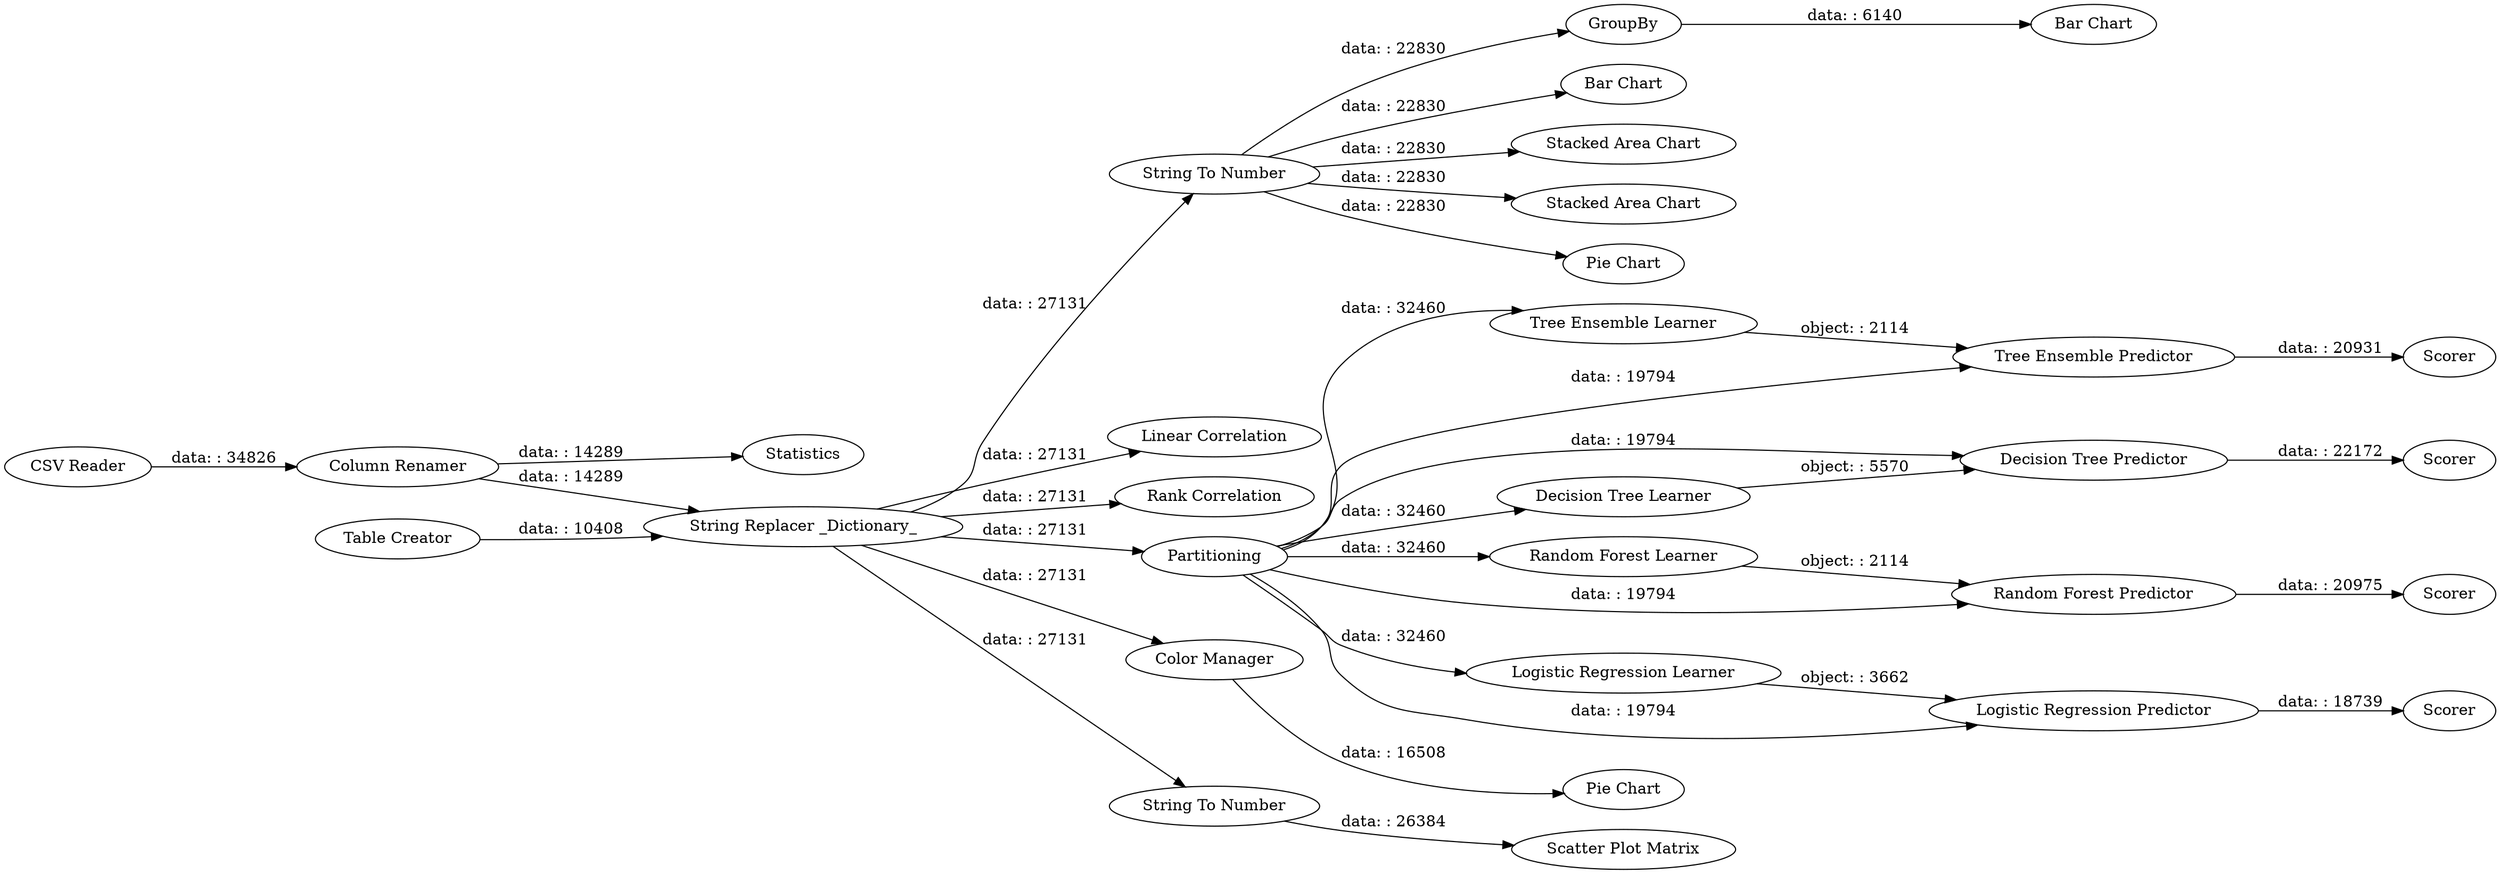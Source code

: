 digraph {
	"640952416434335778_42" [label="Bar Chart"]
	"640952416434335778_41" [label=GroupBy]
	"640952416434335778_9" [label="Logistic Regression Learner"]
	"640952416434335778_40" [label="Bar Chart"]
	"640952416434335778_4" [label="String Replacer _Dictionary_"]
	"640952416434335778_14" [label=Scorer]
	"640952416434335778_2" [label=Statistics]
	"640952416434335778_34" [label="String To Number"]
	"640952416434335778_39" [label="Stacked Area Chart"]
	"640952416434335778_13" [label="Decision Tree Learner"]
	"640952416434335778_26" [label="Linear Correlation"]
	"640952416434335778_6" [label="Random Forest Learner"]
	"640952416434335778_20" [label="Tree Ensemble Predictor"]
	"640952416434335778_38" [label="Rank Correlation"]
	"640952416434335778_19" [label="Tree Ensemble Learner"]
	"640952416434335778_33" [label="Stacked Area Chart"]
	"640952416434335778_21" [label=Scorer]
	"640952416434335778_30" [label="Scatter Plot Matrix"]
	"640952416434335778_24" [label="Column Renamer"]
	"640952416434335778_8" [label=Scorer]
	"640952416434335778_37" [label="Pie Chart"]
	"640952416434335778_3" [label="Table Creator"]
	"640952416434335778_35" [label="Pie Chart"]
	"640952416434335778_11" [label=Scorer]
	"640952416434335778_10" [label="Logistic Regression Predictor"]
	"640952416434335778_25" [label="CSV Reader"]
	"640952416434335778_7" [label=Partitioning]
	"640952416434335778_36" [label="Color Manager"]
	"640952416434335778_12" [label="Decision Tree Predictor"]
	"640952416434335778_29" [label="String To Number"]
	"640952416434335778_5" [label="Random Forest Predictor"]
	"640952416434335778_10" -> "640952416434335778_11" [label="data: : 18739"]
	"640952416434335778_4" -> "640952416434335778_29" [label="data: : 27131"]
	"640952416434335778_24" -> "640952416434335778_4" [label="data: : 14289"]
	"640952416434335778_7" -> "640952416434335778_10" [label="data: : 19794"]
	"640952416434335778_4" -> "640952416434335778_34" [label="data: : 27131"]
	"640952416434335778_4" -> "640952416434335778_7" [label="data: : 27131"]
	"640952416434335778_25" -> "640952416434335778_24" [label="data: : 34826"]
	"640952416434335778_7" -> "640952416434335778_20" [label="data: : 19794"]
	"640952416434335778_6" -> "640952416434335778_5" [label="object: : 2114"]
	"640952416434335778_7" -> "640952416434335778_6" [label="data: : 32460"]
	"640952416434335778_41" -> "640952416434335778_42" [label="data: : 6140"]
	"640952416434335778_7" -> "640952416434335778_9" [label="data: : 32460"]
	"640952416434335778_4" -> "640952416434335778_26" [label="data: : 27131"]
	"640952416434335778_3" -> "640952416434335778_4" [label="data: : 10408"]
	"640952416434335778_19" -> "640952416434335778_20" [label="object: : 2114"]
	"640952416434335778_4" -> "640952416434335778_36" [label="data: : 27131"]
	"640952416434335778_34" -> "640952416434335778_37" [label="data: : 22830"]
	"640952416434335778_4" -> "640952416434335778_38" [label="data: : 27131"]
	"640952416434335778_20" -> "640952416434335778_21" [label="data: : 20931"]
	"640952416434335778_7" -> "640952416434335778_13" [label="data: : 32460"]
	"640952416434335778_34" -> "640952416434335778_40" [label="data: : 22830"]
	"640952416434335778_34" -> "640952416434335778_39" [label="data: : 22830"]
	"640952416434335778_7" -> "640952416434335778_5" [label="data: : 19794"]
	"640952416434335778_34" -> "640952416434335778_33" [label="data: : 22830"]
	"640952416434335778_7" -> "640952416434335778_19" [label="data: : 32460"]
	"640952416434335778_9" -> "640952416434335778_10" [label="object: : 3662"]
	"640952416434335778_5" -> "640952416434335778_8" [label="data: : 20975"]
	"640952416434335778_29" -> "640952416434335778_30" [label="data: : 26384"]
	"640952416434335778_12" -> "640952416434335778_14" [label="data: : 22172"]
	"640952416434335778_36" -> "640952416434335778_35" [label="data: : 16508"]
	"640952416434335778_7" -> "640952416434335778_12" [label="data: : 19794"]
	"640952416434335778_13" -> "640952416434335778_12" [label="object: : 5570"]
	"640952416434335778_24" -> "640952416434335778_2" [label="data: : 14289"]
	"640952416434335778_34" -> "640952416434335778_41" [label="data: : 22830"]
	rankdir=LR
}
